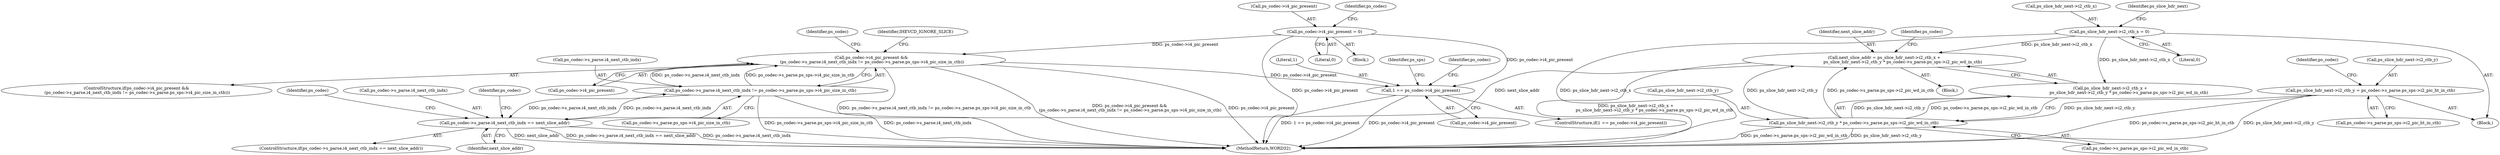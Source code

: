 digraph "0_Android_87fb7909c49e6a4510ba86ace1ffc83459c7e1b9@pointer" {
"1001250" [label="(Call,1 == ps_codec->i4_pic_present)"];
"1000989" [label="(Call,ps_codec->i4_pic_present &&\n (ps_codec->s_parse.i4_next_ctb_indx != ps_codec->s_parse.ps_sps->i4_pic_size_in_ctb))"];
"1000770" [label="(Call,ps_codec->i4_pic_present = 0)"];
"1000993" [label="(Call,ps_codec->s_parse.i4_next_ctb_indx != ps_codec->s_parse.ps_sps->i4_pic_size_in_ctb)"];
"1000846" [label="(Call,ps_codec->s_parse.i4_next_ctb_indx == next_slice_addr)"];
"1000828" [label="(Call,next_slice_addr = ps_slice_hdr_next->i2_ctb_x +\n                            ps_slice_hdr_next->i2_ctb_y * ps_codec->s_parse.ps_sps->i2_pic_wd_in_ctb)"];
"1001063" [label="(Call,ps_slice_hdr_next->i2_ctb_x = 0)"];
"1000834" [label="(Call,ps_slice_hdr_next->i2_ctb_y * ps_codec->s_parse.ps_sps->i2_pic_wd_in_ctb)"];
"1001068" [label="(Call,ps_slice_hdr_next->i2_ctb_y = ps_codec->s_parse.ps_sps->i2_pic_ht_in_ctb)"];
"1000994" [label="(Call,ps_codec->s_parse.i4_next_ctb_indx)"];
"1001251" [label="(Literal,1)"];
"1000774" [label="(Literal,0)"];
"1000830" [label="(Call,ps_slice_hdr_next->i2_ctb_x +\n                            ps_slice_hdr_next->i2_ctb_y * ps_codec->s_parse.ps_sps->i2_pic_wd_in_ctb)"];
"1001259" [label="(Identifier,ps_sps)"];
"1001252" [label="(Call,ps_codec->i4_pic_present)"];
"1000834" [label="(Call,ps_slice_hdr_next->i2_ctb_y * ps_codec->s_parse.ps_sps->i2_pic_wd_in_ctb)"];
"1001081" [label="(Identifier,ps_codec)"];
"1001072" [label="(Call,ps_codec->s_parse.ps_sps->i2_pic_ht_in_ctb)"];
"1001249" [label="(ControlStructure,if(1 == ps_codec->i4_pic_present))"];
"1000849" [label="(Identifier,ps_codec)"];
"1001067" [label="(Literal,0)"];
"1000835" [label="(Call,ps_slice_hdr_next->i2_ctb_y)"];
"1000860" [label="(Identifier,ps_codec)"];
"1000845" [label="(ControlStructure,if(ps_codec->s_parse.i4_next_ctb_indx == next_slice_addr))"];
"1000829" [label="(Identifier,next_slice_addr)"];
"1001836" [label="(Identifier,ps_codec)"];
"1001063" [label="(Call,ps_slice_hdr_next->i2_ctb_x = 0)"];
"1000838" [label="(Call,ps_codec->s_parse.ps_sps->i2_pic_wd_in_ctb)"];
"1000988" [label="(ControlStructure,if(ps_codec->i4_pic_present &&\n (ps_codec->s_parse.i4_next_ctb_indx != ps_codec->s_parse.ps_sps->i4_pic_size_in_ctb)))"];
"1000847" [label="(Call,ps_codec->s_parse.i4_next_ctb_indx)"];
"1000999" [label="(Call,ps_codec->s_parse.ps_sps->i4_pic_size_in_ctb)"];
"1001918" [label="(MethodReturn,WORD32)"];
"1000989" [label="(Call,ps_codec->i4_pic_present &&\n (ps_codec->s_parse.i4_next_ctb_indx != ps_codec->s_parse.ps_sps->i4_pic_size_in_ctb))"];
"1000852" [label="(Identifier,next_slice_addr)"];
"1000771" [label="(Call,ps_codec->i4_pic_present)"];
"1000808" [label="(Block,)"];
"1001068" [label="(Call,ps_slice_hdr_next->i2_ctb_y = ps_codec->s_parse.ps_sps->i2_pic_ht_in_ctb)"];
"1001064" [label="(Call,ps_slice_hdr_next->i2_ctb_x)"];
"1000993" [label="(Call,ps_codec->s_parse.i4_next_ctb_indx != ps_codec->s_parse.ps_sps->i4_pic_size_in_ctb)"];
"1000990" [label="(Call,ps_codec->i4_pic_present)"];
"1000828" [label="(Call,next_slice_addr = ps_slice_hdr_next->i2_ctb_x +\n                            ps_slice_hdr_next->i2_ctb_y * ps_codec->s_parse.ps_sps->i2_pic_wd_in_ctb)"];
"1000777" [label="(Identifier,ps_codec)"];
"1001069" [label="(Call,ps_slice_hdr_next->i2_ctb_y)"];
"1001087" [label="(Identifier,IHEVCD_IGNORE_SLICE)"];
"1000770" [label="(Call,ps_codec->i4_pic_present = 0)"];
"1000846" [label="(Call,ps_codec->s_parse.i4_next_ctb_indx == next_slice_addr)"];
"1001012" [label="(Identifier,ps_codec)"];
"1000855" [label="(Identifier,ps_codec)"];
"1000145" [label="(Block,)"];
"1001070" [label="(Identifier,ps_slice_hdr_next)"];
"1001021" [label="(Block,)"];
"1001250" [label="(Call,1 == ps_codec->i4_pic_present)"];
"1001250" -> "1001249"  [label="AST: "];
"1001250" -> "1001252"  [label="CFG: "];
"1001251" -> "1001250"  [label="AST: "];
"1001252" -> "1001250"  [label="AST: "];
"1001259" -> "1001250"  [label="CFG: "];
"1001836" -> "1001250"  [label="CFG: "];
"1001250" -> "1001918"  [label="DDG: 1 == ps_codec->i4_pic_present"];
"1001250" -> "1001918"  [label="DDG: ps_codec->i4_pic_present"];
"1000989" -> "1001250"  [label="DDG: ps_codec->i4_pic_present"];
"1000770" -> "1001250"  [label="DDG: ps_codec->i4_pic_present"];
"1000989" -> "1000988"  [label="AST: "];
"1000989" -> "1000990"  [label="CFG: "];
"1000989" -> "1000993"  [label="CFG: "];
"1000990" -> "1000989"  [label="AST: "];
"1000993" -> "1000989"  [label="AST: "];
"1001012" -> "1000989"  [label="CFG: "];
"1001087" -> "1000989"  [label="CFG: "];
"1000989" -> "1001918"  [label="DDG: ps_codec->s_parse.i4_next_ctb_indx != ps_codec->s_parse.ps_sps->i4_pic_size_in_ctb"];
"1000989" -> "1001918"  [label="DDG: ps_codec->i4_pic_present &&\n (ps_codec->s_parse.i4_next_ctb_indx != ps_codec->s_parse.ps_sps->i4_pic_size_in_ctb)"];
"1000989" -> "1001918"  [label="DDG: ps_codec->i4_pic_present"];
"1000770" -> "1000989"  [label="DDG: ps_codec->i4_pic_present"];
"1000993" -> "1000989"  [label="DDG: ps_codec->s_parse.i4_next_ctb_indx"];
"1000993" -> "1000989"  [label="DDG: ps_codec->s_parse.ps_sps->i4_pic_size_in_ctb"];
"1000770" -> "1000145"  [label="AST: "];
"1000770" -> "1000774"  [label="CFG: "];
"1000771" -> "1000770"  [label="AST: "];
"1000774" -> "1000770"  [label="AST: "];
"1000777" -> "1000770"  [label="CFG: "];
"1000770" -> "1001918"  [label="DDG: ps_codec->i4_pic_present"];
"1000993" -> "1000999"  [label="CFG: "];
"1000994" -> "1000993"  [label="AST: "];
"1000999" -> "1000993"  [label="AST: "];
"1000993" -> "1001918"  [label="DDG: ps_codec->s_parse.ps_sps->i4_pic_size_in_ctb"];
"1000993" -> "1001918"  [label="DDG: ps_codec->s_parse.i4_next_ctb_indx"];
"1000993" -> "1000846"  [label="DDG: ps_codec->s_parse.i4_next_ctb_indx"];
"1000846" -> "1000993"  [label="DDG: ps_codec->s_parse.i4_next_ctb_indx"];
"1000846" -> "1000845"  [label="AST: "];
"1000846" -> "1000852"  [label="CFG: "];
"1000847" -> "1000846"  [label="AST: "];
"1000852" -> "1000846"  [label="AST: "];
"1000855" -> "1000846"  [label="CFG: "];
"1000860" -> "1000846"  [label="CFG: "];
"1000846" -> "1001918"  [label="DDG: next_slice_addr"];
"1000846" -> "1001918"  [label="DDG: ps_codec->s_parse.i4_next_ctb_indx == next_slice_addr"];
"1000846" -> "1001918"  [label="DDG: ps_codec->s_parse.i4_next_ctb_indx"];
"1000828" -> "1000846"  [label="DDG: next_slice_addr"];
"1000828" -> "1000808"  [label="AST: "];
"1000828" -> "1000830"  [label="CFG: "];
"1000829" -> "1000828"  [label="AST: "];
"1000830" -> "1000828"  [label="AST: "];
"1000849" -> "1000828"  [label="CFG: "];
"1000828" -> "1001918"  [label="DDG: ps_slice_hdr_next->i2_ctb_x +\n                            ps_slice_hdr_next->i2_ctb_y * ps_codec->s_parse.ps_sps->i2_pic_wd_in_ctb"];
"1001063" -> "1000828"  [label="DDG: ps_slice_hdr_next->i2_ctb_x"];
"1000834" -> "1000828"  [label="DDG: ps_slice_hdr_next->i2_ctb_y"];
"1000834" -> "1000828"  [label="DDG: ps_codec->s_parse.ps_sps->i2_pic_wd_in_ctb"];
"1001063" -> "1001021"  [label="AST: "];
"1001063" -> "1001067"  [label="CFG: "];
"1001064" -> "1001063"  [label="AST: "];
"1001067" -> "1001063"  [label="AST: "];
"1001070" -> "1001063"  [label="CFG: "];
"1001063" -> "1001918"  [label="DDG: ps_slice_hdr_next->i2_ctb_x"];
"1001063" -> "1000830"  [label="DDG: ps_slice_hdr_next->i2_ctb_x"];
"1000834" -> "1000830"  [label="AST: "];
"1000834" -> "1000838"  [label="CFG: "];
"1000835" -> "1000834"  [label="AST: "];
"1000838" -> "1000834"  [label="AST: "];
"1000830" -> "1000834"  [label="CFG: "];
"1000834" -> "1001918"  [label="DDG: ps_codec->s_parse.ps_sps->i2_pic_wd_in_ctb"];
"1000834" -> "1001918"  [label="DDG: ps_slice_hdr_next->i2_ctb_y"];
"1000834" -> "1000830"  [label="DDG: ps_slice_hdr_next->i2_ctb_y"];
"1000834" -> "1000830"  [label="DDG: ps_codec->s_parse.ps_sps->i2_pic_wd_in_ctb"];
"1001068" -> "1000834"  [label="DDG: ps_slice_hdr_next->i2_ctb_y"];
"1001068" -> "1001021"  [label="AST: "];
"1001068" -> "1001072"  [label="CFG: "];
"1001069" -> "1001068"  [label="AST: "];
"1001072" -> "1001068"  [label="AST: "];
"1001081" -> "1001068"  [label="CFG: "];
"1001068" -> "1001918"  [label="DDG: ps_codec->s_parse.ps_sps->i2_pic_ht_in_ctb"];
"1001068" -> "1001918"  [label="DDG: ps_slice_hdr_next->i2_ctb_y"];
}
